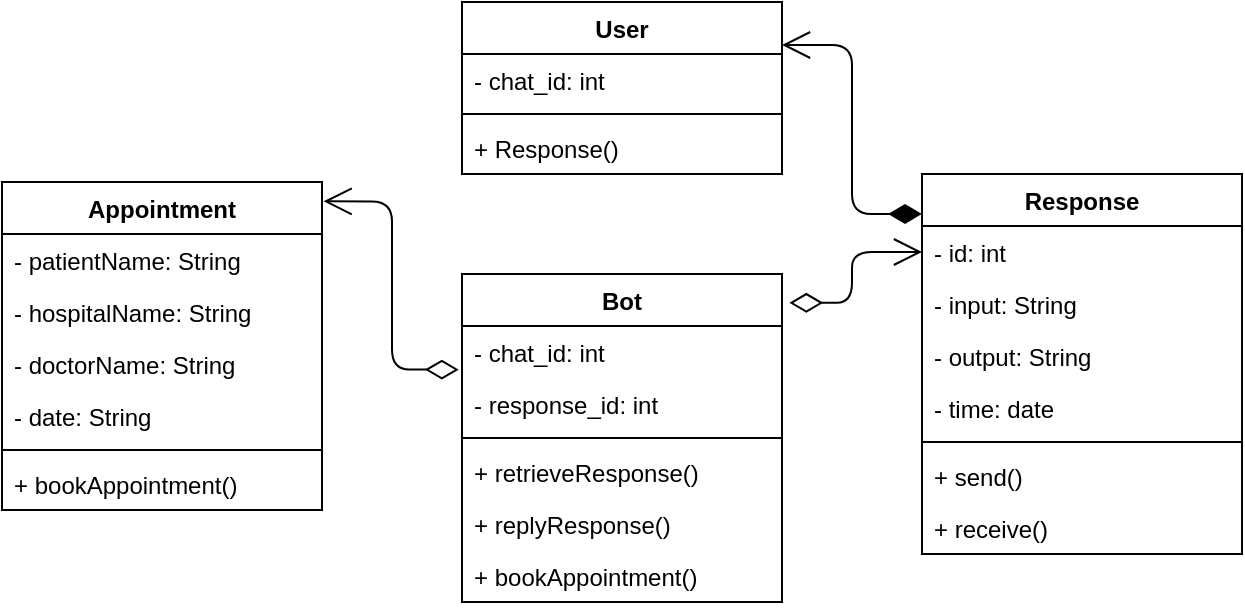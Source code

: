 <mxfile version="13.9.9" type="device"><diagram id="C5RBs43oDa-KdzZeNtuy" name="Page-1"><mxGraphModel dx="868" dy="502" grid="1" gridSize="10" guides="1" tooltips="1" connect="1" arrows="1" fold="1" page="1" pageScale="1" pageWidth="827" pageHeight="1169" math="0" shadow="0"><root><mxCell id="WIyWlLk6GJQsqaUBKTNV-0"/><mxCell id="WIyWlLk6GJQsqaUBKTNV-1" parent="WIyWlLk6GJQsqaUBKTNV-0"/><mxCell id="tpTsSjdTKnu4vcDZG5KO-0" value="Appointment" style="swimlane;fontStyle=1;align=center;verticalAlign=top;childLayout=stackLayout;horizontal=1;startSize=26;horizontalStack=0;resizeParent=1;resizeParentMax=0;resizeLast=0;collapsible=1;marginBottom=0;" parent="WIyWlLk6GJQsqaUBKTNV-1" vertex="1"><mxGeometry x="90" y="150" width="160" height="164" as="geometry"/></mxCell><mxCell id="tpTsSjdTKnu4vcDZG5KO-8" value="- patientName: String" style="text;strokeColor=none;fillColor=none;align=left;verticalAlign=top;spacingLeft=4;spacingRight=4;overflow=hidden;rotatable=0;points=[[0,0.5],[1,0.5]];portConstraint=eastwest;" parent="tpTsSjdTKnu4vcDZG5KO-0" vertex="1"><mxGeometry y="26" width="160" height="26" as="geometry"/></mxCell><mxCell id="tpTsSjdTKnu4vcDZG5KO-9" value="- hospitalName: String" style="text;strokeColor=none;fillColor=none;align=left;verticalAlign=top;spacingLeft=4;spacingRight=4;overflow=hidden;rotatable=0;points=[[0,0.5],[1,0.5]];portConstraint=eastwest;" parent="tpTsSjdTKnu4vcDZG5KO-0" vertex="1"><mxGeometry y="52" width="160" height="26" as="geometry"/></mxCell><mxCell id="6JI-J4Xk8Q2PxazkrzFC-0" value="- doctorName: String" style="text;strokeColor=none;fillColor=none;align=left;verticalAlign=top;spacingLeft=4;spacingRight=4;overflow=hidden;rotatable=0;points=[[0,0.5],[1,0.5]];portConstraint=eastwest;" vertex="1" parent="tpTsSjdTKnu4vcDZG5KO-0"><mxGeometry y="78" width="160" height="26" as="geometry"/></mxCell><mxCell id="tpTsSjdTKnu4vcDZG5KO-1" value="- date: String" style="text;strokeColor=none;fillColor=none;align=left;verticalAlign=top;spacingLeft=4;spacingRight=4;overflow=hidden;rotatable=0;points=[[0,0.5],[1,0.5]];portConstraint=eastwest;" parent="tpTsSjdTKnu4vcDZG5KO-0" vertex="1"><mxGeometry y="104" width="160" height="26" as="geometry"/></mxCell><mxCell id="tpTsSjdTKnu4vcDZG5KO-2" value="" style="line;strokeWidth=1;fillColor=none;align=left;verticalAlign=middle;spacingTop=-1;spacingLeft=3;spacingRight=3;rotatable=0;labelPosition=right;points=[];portConstraint=eastwest;" parent="tpTsSjdTKnu4vcDZG5KO-0" vertex="1"><mxGeometry y="130" width="160" height="8" as="geometry"/></mxCell><mxCell id="tpTsSjdTKnu4vcDZG5KO-3" value="+ bookAppointment()" style="text;strokeColor=none;fillColor=none;align=left;verticalAlign=top;spacingLeft=4;spacingRight=4;overflow=hidden;rotatable=0;points=[[0,0.5],[1,0.5]];portConstraint=eastwest;" parent="tpTsSjdTKnu4vcDZG5KO-0" vertex="1"><mxGeometry y="138" width="160" height="26" as="geometry"/></mxCell><mxCell id="tpTsSjdTKnu4vcDZG5KO-4" value="Response" style="swimlane;fontStyle=1;align=center;verticalAlign=top;childLayout=stackLayout;horizontal=1;startSize=26;horizontalStack=0;resizeParent=1;resizeParentMax=0;resizeLast=0;collapsible=1;marginBottom=0;" parent="WIyWlLk6GJQsqaUBKTNV-1" vertex="1"><mxGeometry x="550" y="146" width="160" height="190" as="geometry"/></mxCell><mxCell id="tpTsSjdTKnu4vcDZG5KO-5" value="- id: int" style="text;strokeColor=none;fillColor=none;align=left;verticalAlign=top;spacingLeft=4;spacingRight=4;overflow=hidden;rotatable=0;points=[[0,0.5],[1,0.5]];portConstraint=eastwest;" parent="tpTsSjdTKnu4vcDZG5KO-4" vertex="1"><mxGeometry y="26" width="160" height="26" as="geometry"/></mxCell><mxCell id="tpTsSjdTKnu4vcDZG5KO-13" value="- input: String" style="text;strokeColor=none;fillColor=none;align=left;verticalAlign=top;spacingLeft=4;spacingRight=4;overflow=hidden;rotatable=0;points=[[0,0.5],[1,0.5]];portConstraint=eastwest;" parent="tpTsSjdTKnu4vcDZG5KO-4" vertex="1"><mxGeometry y="52" width="160" height="26" as="geometry"/></mxCell><mxCell id="tpTsSjdTKnu4vcDZG5KO-12" value="- output: String" style="text;strokeColor=none;fillColor=none;align=left;verticalAlign=top;spacingLeft=4;spacingRight=4;overflow=hidden;rotatable=0;points=[[0,0.5],[1,0.5]];portConstraint=eastwest;" parent="tpTsSjdTKnu4vcDZG5KO-4" vertex="1"><mxGeometry y="78" width="160" height="26" as="geometry"/></mxCell><mxCell id="tpTsSjdTKnu4vcDZG5KO-11" value="- time: date" style="text;strokeColor=none;fillColor=none;align=left;verticalAlign=top;spacingLeft=4;spacingRight=4;overflow=hidden;rotatable=0;points=[[0,0.5],[1,0.5]];portConstraint=eastwest;" parent="tpTsSjdTKnu4vcDZG5KO-4" vertex="1"><mxGeometry y="104" width="160" height="26" as="geometry"/></mxCell><mxCell id="tpTsSjdTKnu4vcDZG5KO-6" value="" style="line;strokeWidth=1;fillColor=none;align=left;verticalAlign=middle;spacingTop=-1;spacingLeft=3;spacingRight=3;rotatable=0;labelPosition=right;points=[];portConstraint=eastwest;" parent="tpTsSjdTKnu4vcDZG5KO-4" vertex="1"><mxGeometry y="130" width="160" height="8" as="geometry"/></mxCell><mxCell id="tpTsSjdTKnu4vcDZG5KO-7" value="+ send()" style="text;strokeColor=none;fillColor=none;align=left;verticalAlign=top;spacingLeft=4;spacingRight=4;overflow=hidden;rotatable=0;points=[[0,0.5],[1,0.5]];portConstraint=eastwest;" parent="tpTsSjdTKnu4vcDZG5KO-4" vertex="1"><mxGeometry y="138" width="160" height="26" as="geometry"/></mxCell><mxCell id="tpTsSjdTKnu4vcDZG5KO-10" value="+ receive()" style="text;strokeColor=none;fillColor=none;align=left;verticalAlign=top;spacingLeft=4;spacingRight=4;overflow=hidden;rotatable=0;points=[[0,0.5],[1,0.5]];portConstraint=eastwest;" parent="tpTsSjdTKnu4vcDZG5KO-4" vertex="1"><mxGeometry y="164" width="160" height="26" as="geometry"/></mxCell><mxCell id="tpTsSjdTKnu4vcDZG5KO-14" value="User" style="swimlane;fontStyle=1;align=center;verticalAlign=top;childLayout=stackLayout;horizontal=1;startSize=26;horizontalStack=0;resizeParent=1;resizeParentMax=0;resizeLast=0;collapsible=1;marginBottom=0;" parent="WIyWlLk6GJQsqaUBKTNV-1" vertex="1"><mxGeometry x="320" y="60" width="160" height="86" as="geometry"/></mxCell><mxCell id="tpTsSjdTKnu4vcDZG5KO-15" value="- chat_id: int" style="text;strokeColor=none;fillColor=none;align=left;verticalAlign=top;spacingLeft=4;spacingRight=4;overflow=hidden;rotatable=0;points=[[0,0.5],[1,0.5]];portConstraint=eastwest;" parent="tpTsSjdTKnu4vcDZG5KO-14" vertex="1"><mxGeometry y="26" width="160" height="26" as="geometry"/></mxCell><mxCell id="tpTsSjdTKnu4vcDZG5KO-18" value="" style="line;strokeWidth=1;fillColor=none;align=left;verticalAlign=middle;spacingTop=-1;spacingLeft=3;spacingRight=3;rotatable=0;labelPosition=right;points=[];portConstraint=eastwest;" parent="tpTsSjdTKnu4vcDZG5KO-14" vertex="1"><mxGeometry y="52" width="160" height="8" as="geometry"/></mxCell><mxCell id="tpTsSjdTKnu4vcDZG5KO-19" value="+ Response()" style="text;strokeColor=none;fillColor=none;align=left;verticalAlign=top;spacingLeft=4;spacingRight=4;overflow=hidden;rotatable=0;points=[[0,0.5],[1,0.5]];portConstraint=eastwest;" parent="tpTsSjdTKnu4vcDZG5KO-14" vertex="1"><mxGeometry y="60" width="160" height="26" as="geometry"/></mxCell><mxCell id="tpTsSjdTKnu4vcDZG5KO-20" value="Bot" style="swimlane;fontStyle=1;align=center;verticalAlign=top;childLayout=stackLayout;horizontal=1;startSize=26;horizontalStack=0;resizeParent=1;resizeParentMax=0;resizeLast=0;collapsible=1;marginBottom=0;" parent="WIyWlLk6GJQsqaUBKTNV-1" vertex="1"><mxGeometry x="320" y="196" width="160" height="164" as="geometry"/></mxCell><mxCell id="tpTsSjdTKnu4vcDZG5KO-21" value="- chat_id: int" style="text;strokeColor=none;fillColor=none;align=left;verticalAlign=top;spacingLeft=4;spacingRight=4;overflow=hidden;rotatable=0;points=[[0,0.5],[1,0.5]];portConstraint=eastwest;" parent="tpTsSjdTKnu4vcDZG5KO-20" vertex="1"><mxGeometry y="26" width="160" height="26" as="geometry"/></mxCell><mxCell id="tpTsSjdTKnu4vcDZG5KO-22" value="- response_id: int" style="text;strokeColor=none;fillColor=none;align=left;verticalAlign=top;spacingLeft=4;spacingRight=4;overflow=hidden;rotatable=0;points=[[0,0.5],[1,0.5]];portConstraint=eastwest;" parent="tpTsSjdTKnu4vcDZG5KO-20" vertex="1"><mxGeometry y="52" width="160" height="26" as="geometry"/></mxCell><mxCell id="tpTsSjdTKnu4vcDZG5KO-23" value="" style="line;strokeWidth=1;fillColor=none;align=left;verticalAlign=middle;spacingTop=-1;spacingLeft=3;spacingRight=3;rotatable=0;labelPosition=right;points=[];portConstraint=eastwest;" parent="tpTsSjdTKnu4vcDZG5KO-20" vertex="1"><mxGeometry y="78" width="160" height="8" as="geometry"/></mxCell><mxCell id="tpTsSjdTKnu4vcDZG5KO-24" value="+ retrieveResponse()" style="text;strokeColor=none;fillColor=none;align=left;verticalAlign=top;spacingLeft=4;spacingRight=4;overflow=hidden;rotatable=0;points=[[0,0.5],[1,0.5]];portConstraint=eastwest;" parent="tpTsSjdTKnu4vcDZG5KO-20" vertex="1"><mxGeometry y="86" width="160" height="26" as="geometry"/></mxCell><mxCell id="tpTsSjdTKnu4vcDZG5KO-28" value="+ replyResponse()" style="text;strokeColor=none;fillColor=none;align=left;verticalAlign=top;spacingLeft=4;spacingRight=4;overflow=hidden;rotatable=0;points=[[0,0.5],[1,0.5]];portConstraint=eastwest;" parent="tpTsSjdTKnu4vcDZG5KO-20" vertex="1"><mxGeometry y="112" width="160" height="26" as="geometry"/></mxCell><mxCell id="tpTsSjdTKnu4vcDZG5KO-32" value="+ bookAppointment()" style="text;strokeColor=none;fillColor=none;align=left;verticalAlign=top;spacingLeft=4;spacingRight=4;overflow=hidden;rotatable=0;points=[[0,0.5],[1,0.5]];portConstraint=eastwest;" parent="tpTsSjdTKnu4vcDZG5KO-20" vertex="1"><mxGeometry y="138" width="160" height="26" as="geometry"/></mxCell><mxCell id="tpTsSjdTKnu4vcDZG5KO-29" value="" style="endArrow=open;html=1;endSize=12;startArrow=diamondThin;startSize=14;startFill=1;edgeStyle=orthogonalEdgeStyle;align=left;verticalAlign=bottom;entryX=1;entryY=0.25;entryDx=0;entryDy=0;exitX=0;exitY=0.105;exitDx=0;exitDy=0;exitPerimeter=0;" parent="WIyWlLk6GJQsqaUBKTNV-1" source="tpTsSjdTKnu4vcDZG5KO-4" target="tpTsSjdTKnu4vcDZG5KO-14" edge="1"><mxGeometry x="-0.159" y="-22" relative="1" as="geometry"><mxPoint x="390" y="190" as="sourcePoint"/><mxPoint x="550" y="190" as="targetPoint"/><mxPoint as="offset"/></mxGeometry></mxCell><mxCell id="tpTsSjdTKnu4vcDZG5KO-33" value="" style="endArrow=open;html=1;endSize=12;startArrow=diamondThin;startSize=14;startFill=0;edgeStyle=orthogonalEdgeStyle;align=left;verticalAlign=bottom;entryX=1.005;entryY=0.059;entryDx=0;entryDy=0;entryPerimeter=0;exitX=-0.01;exitY=-0.161;exitDx=0;exitDy=0;exitPerimeter=0;" parent="WIyWlLk6GJQsqaUBKTNV-1" source="tpTsSjdTKnu4vcDZG5KO-22" target="tpTsSjdTKnu4vcDZG5KO-0" edge="1"><mxGeometry x="-0.614" y="12" relative="1" as="geometry"><mxPoint x="390" y="220" as="sourcePoint"/><mxPoint x="550" y="220" as="targetPoint"/><mxPoint as="offset"/></mxGeometry></mxCell><mxCell id="tpTsSjdTKnu4vcDZG5KO-34" value="" style="endArrow=open;html=1;endSize=12;startArrow=diamondThin;startSize=14;startFill=0;edgeStyle=orthogonalEdgeStyle;align=left;verticalAlign=bottom;entryX=0;entryY=0.5;entryDx=0;entryDy=0;exitX=1.023;exitY=0.088;exitDx=0;exitDy=0;exitPerimeter=0;" parent="WIyWlLk6GJQsqaUBKTNV-1" source="tpTsSjdTKnu4vcDZG5KO-20" target="tpTsSjdTKnu4vcDZG5KO-5" edge="1"><mxGeometry x="-0.614" y="12" relative="1" as="geometry"><mxPoint x="480" y="270" as="sourcePoint"/><mxPoint x="252.4" y="390.002" as="targetPoint"/><mxPoint as="offset"/></mxGeometry></mxCell></root></mxGraphModel></diagram></mxfile>